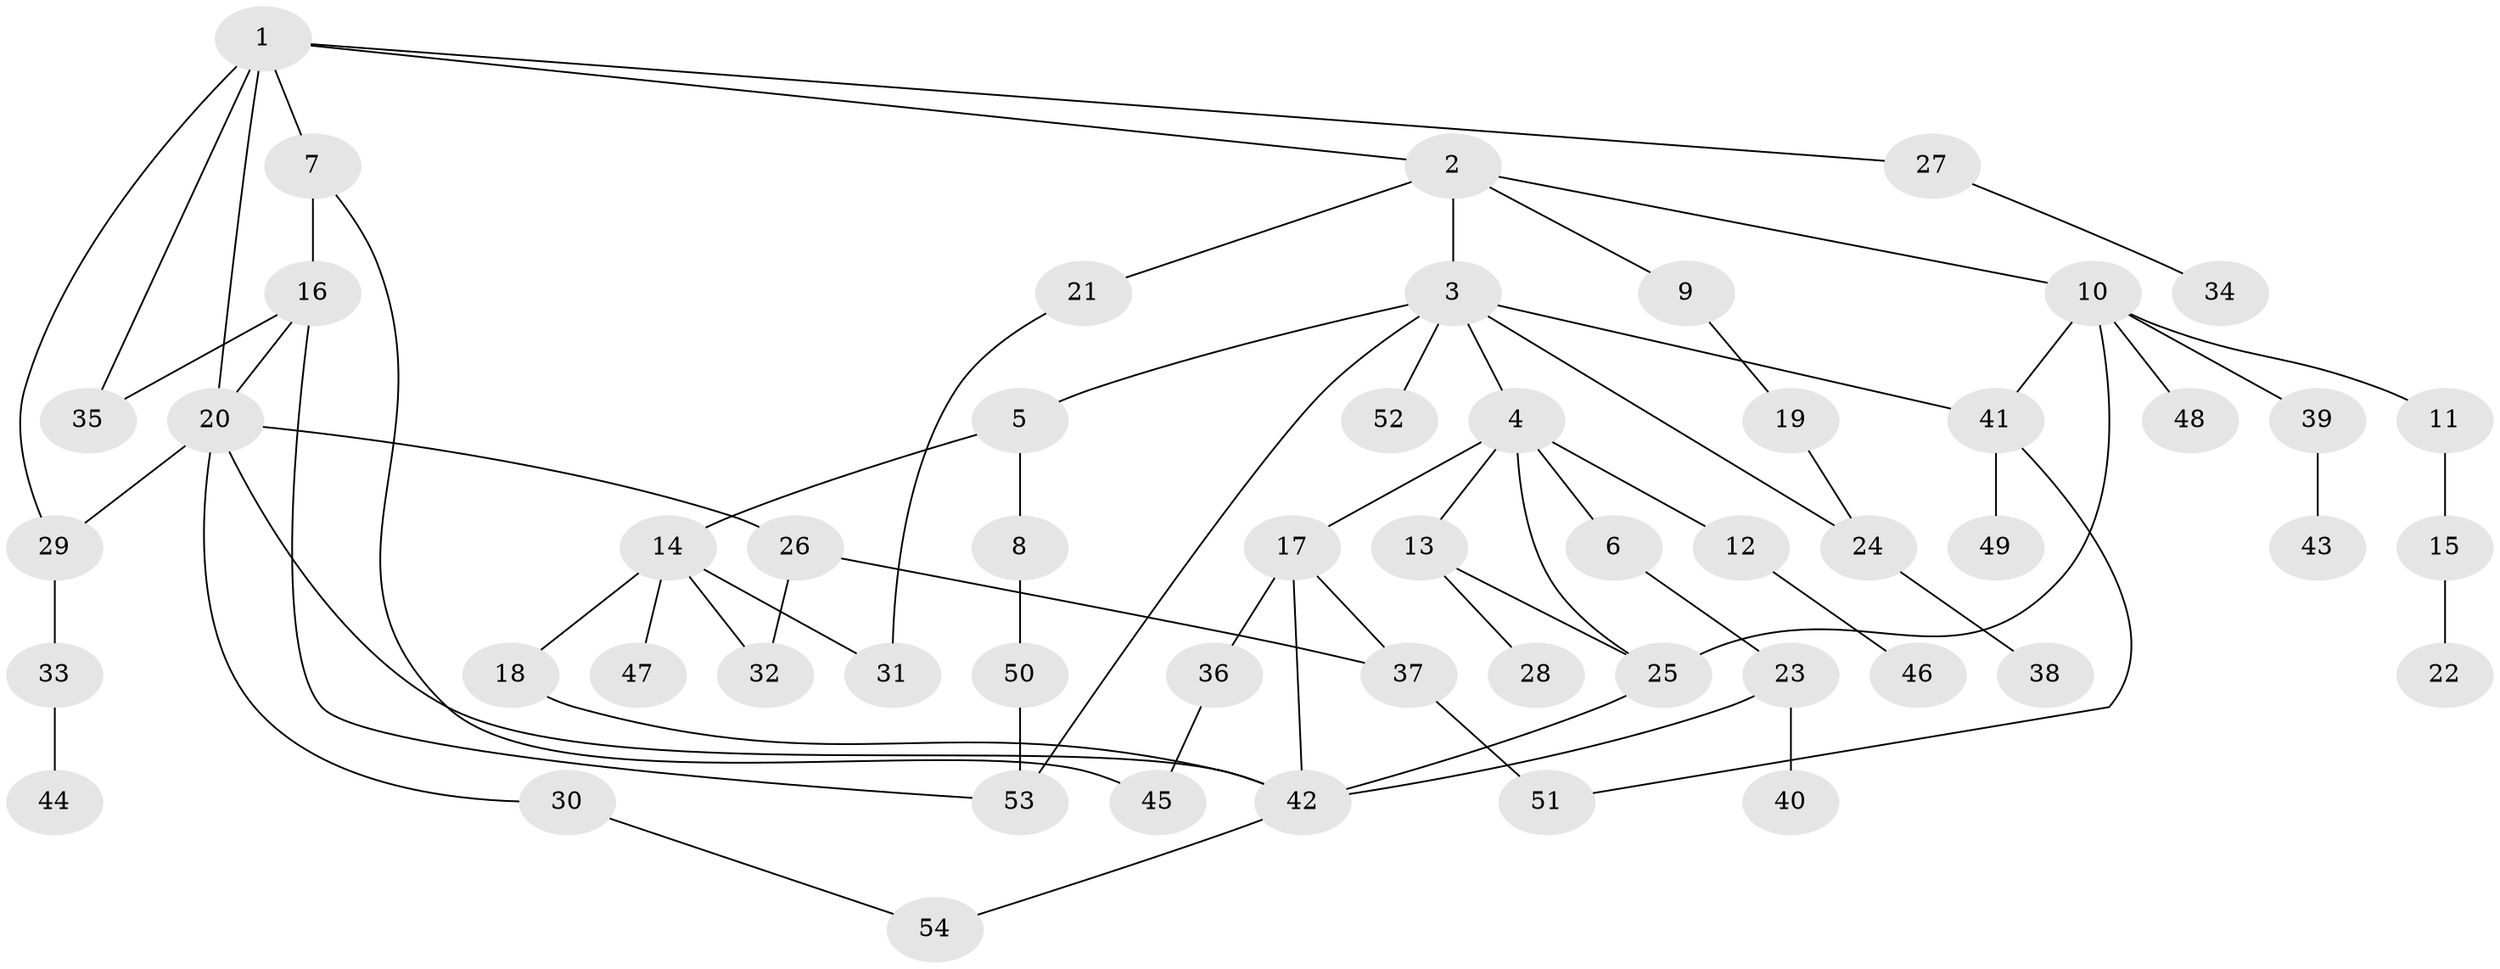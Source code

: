 // Generated by graph-tools (version 1.1) at 2025/13/03/09/25 04:13:28]
// undirected, 54 vertices, 72 edges
graph export_dot {
graph [start="1"]
  node [color=gray90,style=filled];
  1;
  2;
  3;
  4;
  5;
  6;
  7;
  8;
  9;
  10;
  11;
  12;
  13;
  14;
  15;
  16;
  17;
  18;
  19;
  20;
  21;
  22;
  23;
  24;
  25;
  26;
  27;
  28;
  29;
  30;
  31;
  32;
  33;
  34;
  35;
  36;
  37;
  38;
  39;
  40;
  41;
  42;
  43;
  44;
  45;
  46;
  47;
  48;
  49;
  50;
  51;
  52;
  53;
  54;
  1 -- 2;
  1 -- 7;
  1 -- 20;
  1 -- 27;
  1 -- 29;
  1 -- 35;
  2 -- 3;
  2 -- 9;
  2 -- 10;
  2 -- 21;
  3 -- 4;
  3 -- 5;
  3 -- 24;
  3 -- 41;
  3 -- 52;
  3 -- 53;
  4 -- 6;
  4 -- 12;
  4 -- 13;
  4 -- 17;
  4 -- 25;
  5 -- 8;
  5 -- 14;
  6 -- 23;
  7 -- 16;
  7 -- 45;
  8 -- 50;
  9 -- 19;
  10 -- 11;
  10 -- 39;
  10 -- 48;
  10 -- 41;
  10 -- 25;
  11 -- 15;
  12 -- 46;
  13 -- 28;
  13 -- 25;
  14 -- 18;
  14 -- 32;
  14 -- 47;
  14 -- 31;
  15 -- 22;
  16 -- 35;
  16 -- 53;
  16 -- 20;
  17 -- 36;
  17 -- 42;
  17 -- 37;
  18 -- 42;
  19 -- 24;
  20 -- 26;
  20 -- 30;
  20 -- 29;
  20 -- 42;
  21 -- 31;
  23 -- 40;
  23 -- 42;
  24 -- 38;
  25 -- 42;
  26 -- 37;
  26 -- 32;
  27 -- 34;
  29 -- 33;
  30 -- 54;
  33 -- 44;
  36 -- 45;
  37 -- 51;
  39 -- 43;
  41 -- 49;
  41 -- 51;
  42 -- 54;
  50 -- 53;
}
